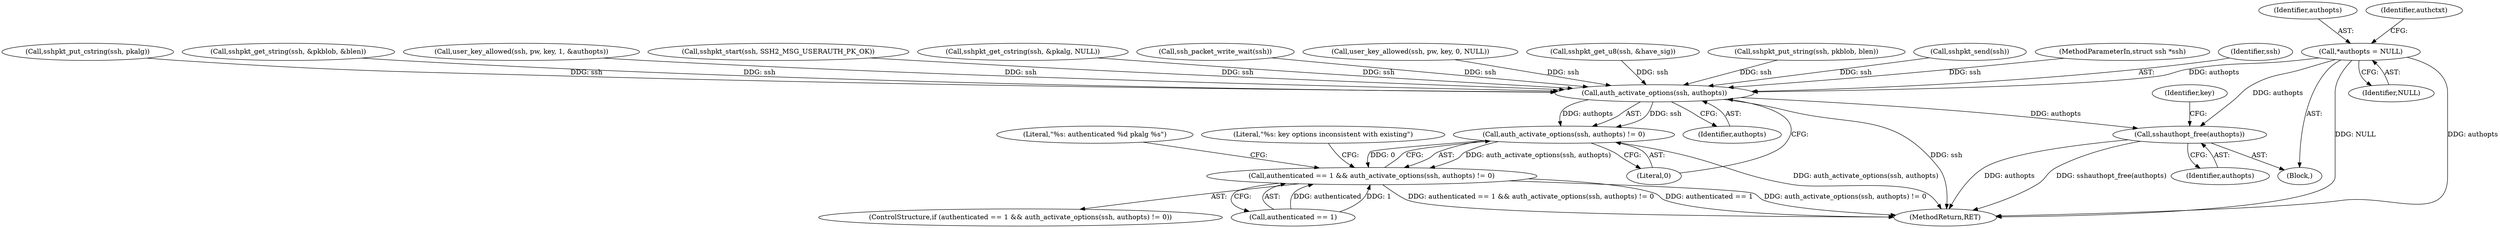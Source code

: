 digraph "0_src_779974d35b4859c07bc3cb8a12c74b43b0a7d1e0_1@pointer" {
"1000150" [label="(Call,*authopts = NULL)"];
"1000637" [label="(Call,auth_activate_options(ssh, authopts))"];
"1000636" [label="(Call,auth_activate_options(ssh, authopts) != 0)"];
"1000632" [label="(Call,authenticated == 1 && auth_activate_options(ssh, authopts) != 0)"];
"1000653" [label="(Call,sshauthopt_free(authopts))"];
"1000574" [label="(Call,user_key_allowed(ssh, pw, key, 0, NULL))"];
"1000656" [label="(Identifier,key)"];
"1000169" [label="(Call,sshpkt_get_u8(ssh, &have_sig))"];
"1000151" [label="(Identifier,authopts)"];
"1000602" [label="(Call,sshpkt_put_string(ssh, pkblob, blen))"];
"1000649" [label="(Literal,\"%s: authenticated %d pkalg %s\")"];
"1000611" [label="(Call,sshpkt_send(ssh))"];
"1000653" [label="(Call,sshauthopt_free(authopts))"];
"1000639" [label="(Identifier,authopts)"];
"1000150" [label="(Call,*authopts = NULL)"];
"1000152" [label="(Identifier,NULL)"];
"1000156" [label="(Identifier,authctxt)"];
"1000669" [label="(MethodReturn,RET)"];
"1000106" [label="(MethodParameterIn,struct ssh *ssh)"];
"1000631" [label="(ControlStructure,if (authenticated == 1 && auth_activate_options(ssh, authopts) != 0))"];
"1000638" [label="(Identifier,ssh)"];
"1000632" [label="(Call,authenticated == 1 && auth_activate_options(ssh, authopts) != 0)"];
"1000594" [label="(Call,sshpkt_put_cstring(ssh, pkalg))"];
"1000633" [label="(Call,authenticated == 1)"];
"1000640" [label="(Literal,0)"];
"1000637" [label="(Call,auth_activate_options(ssh, authopts))"];
"1000187" [label="(Call,sshpkt_get_string(ssh, &pkblob, &blen))"];
"1000498" [label="(Call,user_key_allowed(ssh, pw, key, 1, &authopts))"];
"1000654" [label="(Identifier,authopts)"];
"1000636" [label="(Call,auth_activate_options(ssh, authopts) != 0)"];
"1000643" [label="(Literal,\"%s: key options inconsistent with existing\")"];
"1000586" [label="(Call,sshpkt_start(ssh, SSH2_MSG_USERAUTH_PK_OK))"];
"1000178" [label="(Call,sshpkt_get_cstring(ssh, &pkalg, NULL))"];
"1000107" [label="(Block,)"];
"1000617" [label="(Call,ssh_packet_write_wait(ssh))"];
"1000150" -> "1000107"  [label="AST: "];
"1000150" -> "1000152"  [label="CFG: "];
"1000151" -> "1000150"  [label="AST: "];
"1000152" -> "1000150"  [label="AST: "];
"1000156" -> "1000150"  [label="CFG: "];
"1000150" -> "1000669"  [label="DDG: authopts"];
"1000150" -> "1000669"  [label="DDG: NULL"];
"1000150" -> "1000637"  [label="DDG: authopts"];
"1000150" -> "1000653"  [label="DDG: authopts"];
"1000637" -> "1000636"  [label="AST: "];
"1000637" -> "1000639"  [label="CFG: "];
"1000638" -> "1000637"  [label="AST: "];
"1000639" -> "1000637"  [label="AST: "];
"1000640" -> "1000637"  [label="CFG: "];
"1000637" -> "1000669"  [label="DDG: ssh"];
"1000637" -> "1000636"  [label="DDG: ssh"];
"1000637" -> "1000636"  [label="DDG: authopts"];
"1000594" -> "1000637"  [label="DDG: ssh"];
"1000617" -> "1000637"  [label="DDG: ssh"];
"1000178" -> "1000637"  [label="DDG: ssh"];
"1000586" -> "1000637"  [label="DDG: ssh"];
"1000498" -> "1000637"  [label="DDG: ssh"];
"1000611" -> "1000637"  [label="DDG: ssh"];
"1000574" -> "1000637"  [label="DDG: ssh"];
"1000187" -> "1000637"  [label="DDG: ssh"];
"1000602" -> "1000637"  [label="DDG: ssh"];
"1000169" -> "1000637"  [label="DDG: ssh"];
"1000106" -> "1000637"  [label="DDG: ssh"];
"1000637" -> "1000653"  [label="DDG: authopts"];
"1000636" -> "1000632"  [label="AST: "];
"1000636" -> "1000640"  [label="CFG: "];
"1000640" -> "1000636"  [label="AST: "];
"1000632" -> "1000636"  [label="CFG: "];
"1000636" -> "1000669"  [label="DDG: auth_activate_options(ssh, authopts)"];
"1000636" -> "1000632"  [label="DDG: auth_activate_options(ssh, authopts)"];
"1000636" -> "1000632"  [label="DDG: 0"];
"1000632" -> "1000631"  [label="AST: "];
"1000632" -> "1000633"  [label="CFG: "];
"1000633" -> "1000632"  [label="AST: "];
"1000643" -> "1000632"  [label="CFG: "];
"1000649" -> "1000632"  [label="CFG: "];
"1000632" -> "1000669"  [label="DDG: authenticated == 1 && auth_activate_options(ssh, authopts) != 0"];
"1000632" -> "1000669"  [label="DDG: authenticated == 1"];
"1000632" -> "1000669"  [label="DDG: auth_activate_options(ssh, authopts) != 0"];
"1000633" -> "1000632"  [label="DDG: authenticated"];
"1000633" -> "1000632"  [label="DDG: 1"];
"1000653" -> "1000107"  [label="AST: "];
"1000653" -> "1000654"  [label="CFG: "];
"1000654" -> "1000653"  [label="AST: "];
"1000656" -> "1000653"  [label="CFG: "];
"1000653" -> "1000669"  [label="DDG: sshauthopt_free(authopts)"];
"1000653" -> "1000669"  [label="DDG: authopts"];
}
